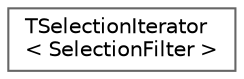 digraph "Graphical Class Hierarchy"
{
 // INTERACTIVE_SVG=YES
 // LATEX_PDF_SIZE
  bgcolor="transparent";
  edge [fontname=Helvetica,fontsize=10,labelfontname=Helvetica,labelfontsize=10];
  node [fontname=Helvetica,fontsize=10,shape=box,height=0.2,width=0.4];
  rankdir="LR";
  Node0 [id="Node000000",label="TSelectionIterator\l\< SelectionFilter \>",height=0.2,width=0.4,color="grey40", fillcolor="white", style="filled",URL="$dd/d28/classTSelectionIterator.html",tooltip="Manages selections of objects."];
}
